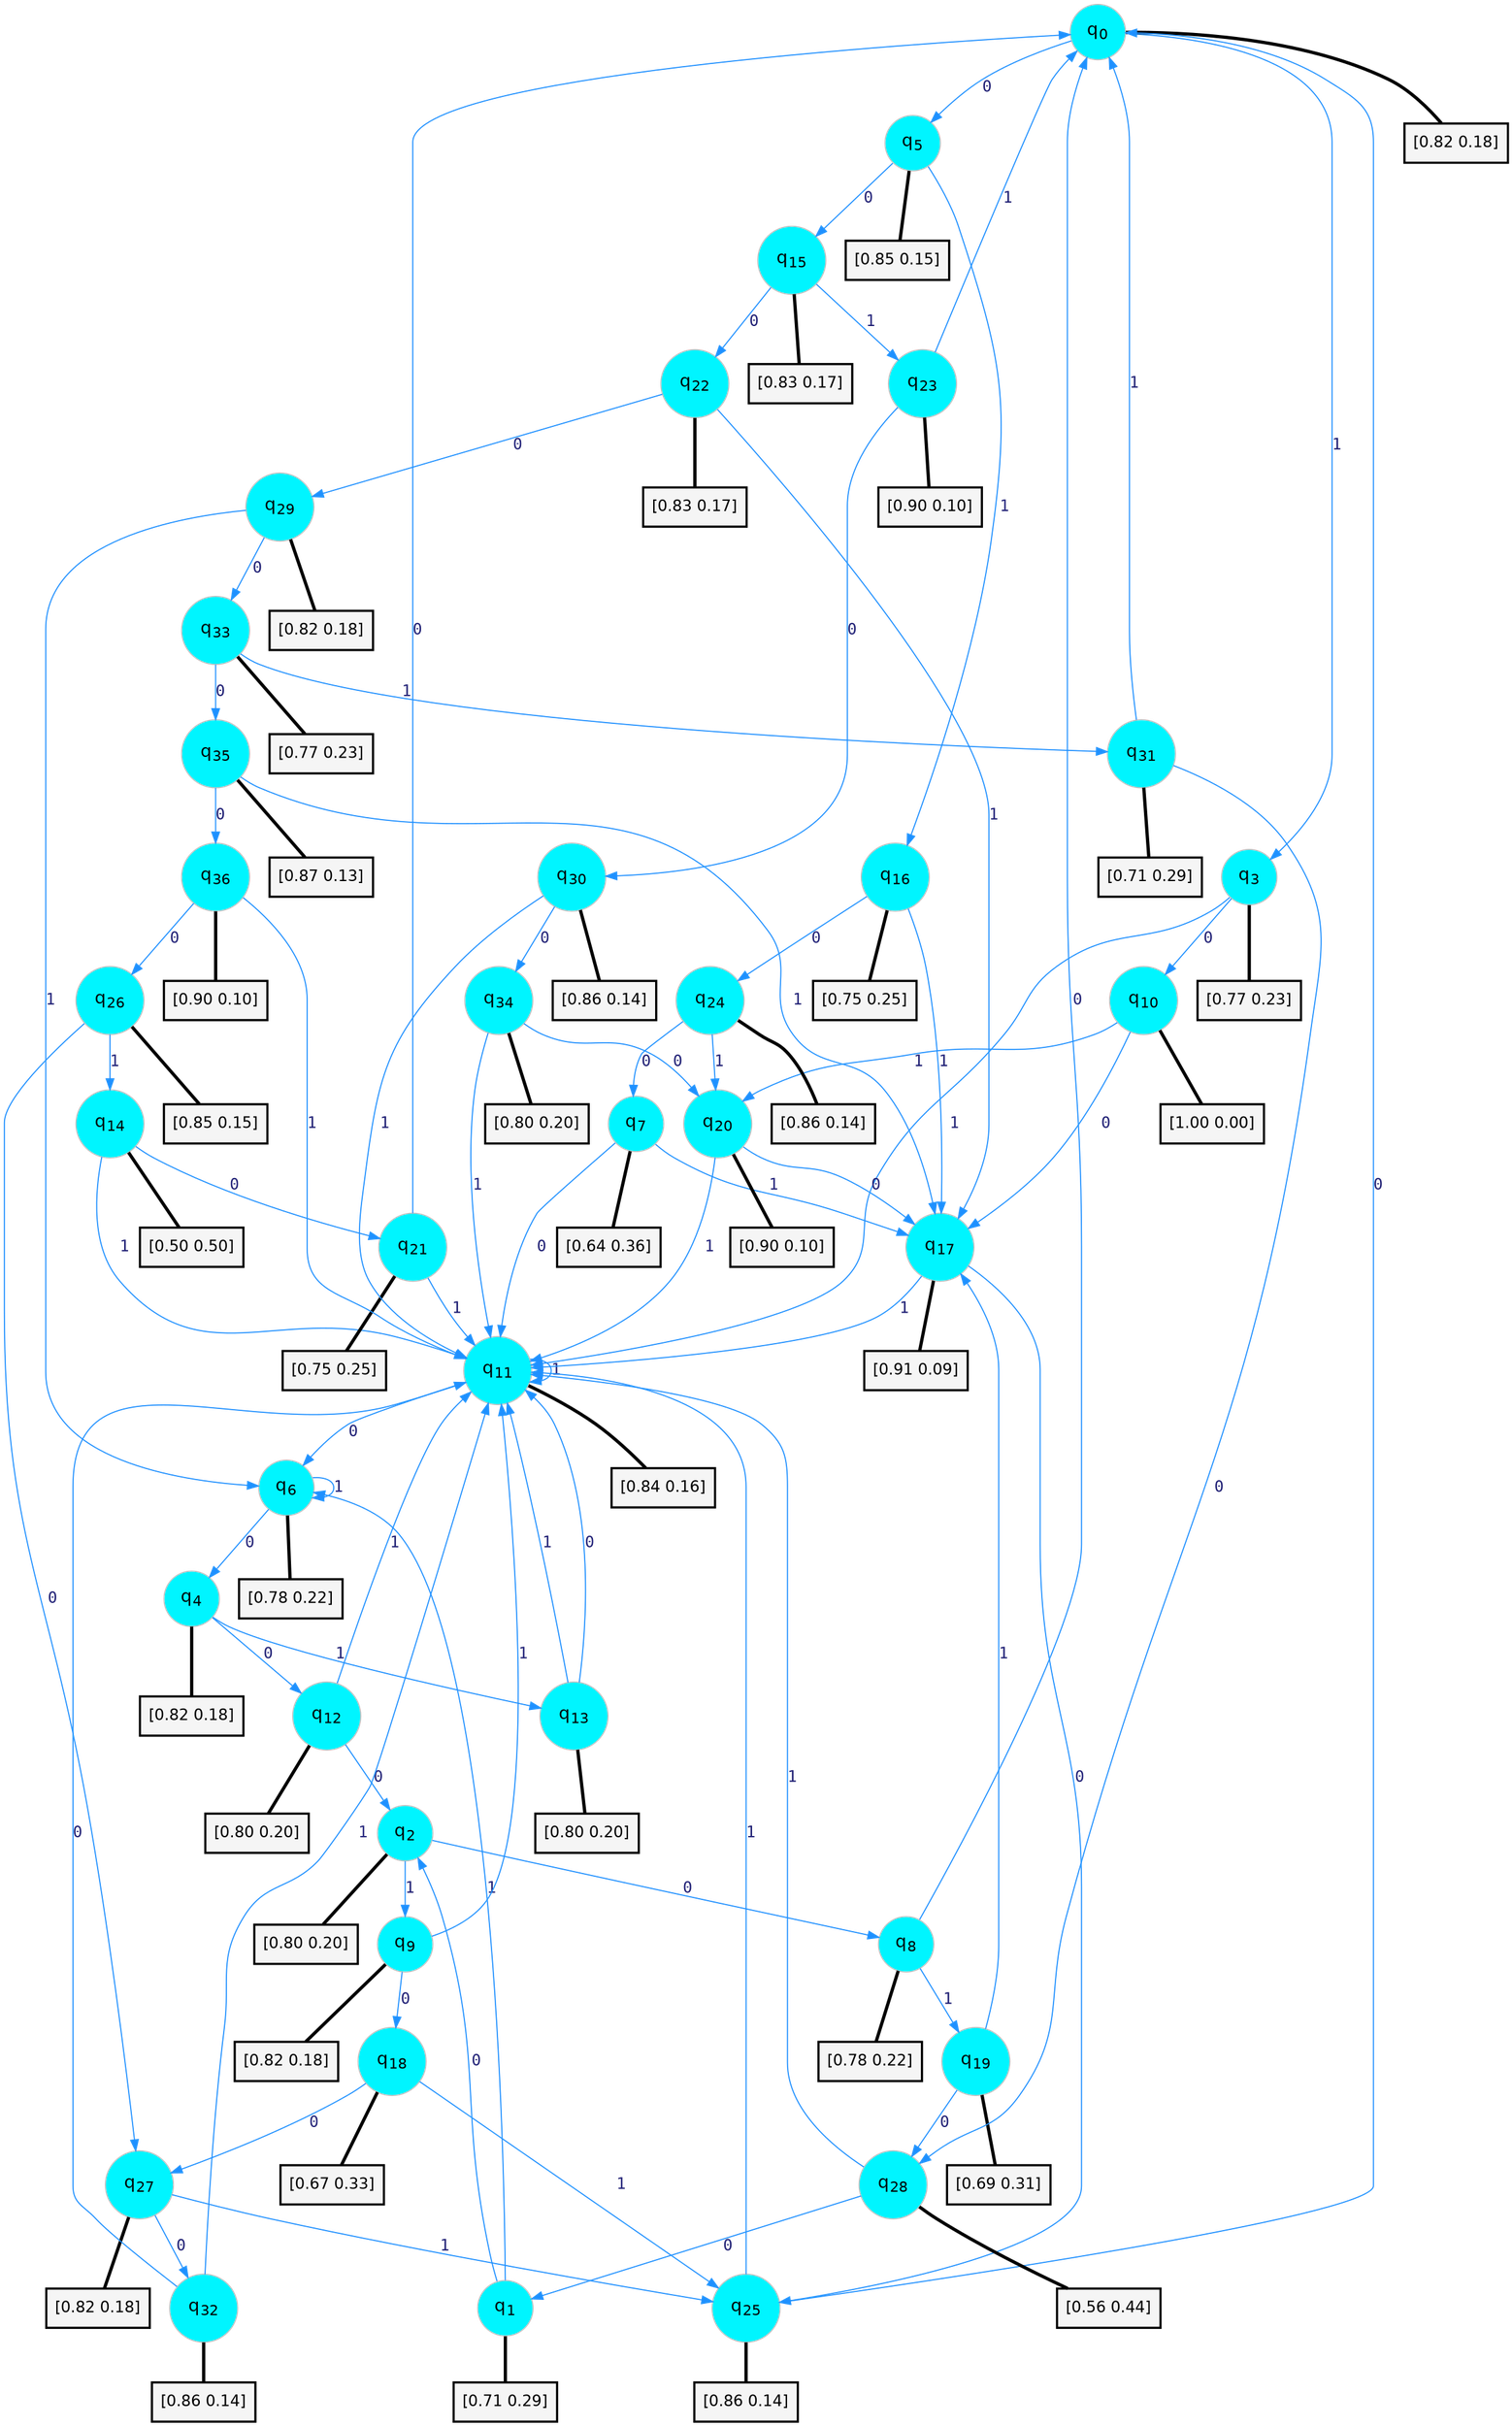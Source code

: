 digraph G {
graph [
bgcolor=transparent, dpi=300, rankdir=TD, size="40,25"];
node [
color=gray, fillcolor=turquoise1, fontcolor=black, fontname=Helvetica, fontsize=16, fontweight=bold, shape=circle, style=filled];
edge [
arrowsize=1, color=dodgerblue1, fontcolor=midnightblue, fontname=courier, fontweight=bold, penwidth=1, style=solid, weight=20];
0[label=<q<SUB>0</SUB>>];
1[label=<q<SUB>1</SUB>>];
2[label=<q<SUB>2</SUB>>];
3[label=<q<SUB>3</SUB>>];
4[label=<q<SUB>4</SUB>>];
5[label=<q<SUB>5</SUB>>];
6[label=<q<SUB>6</SUB>>];
7[label=<q<SUB>7</SUB>>];
8[label=<q<SUB>8</SUB>>];
9[label=<q<SUB>9</SUB>>];
10[label=<q<SUB>10</SUB>>];
11[label=<q<SUB>11</SUB>>];
12[label=<q<SUB>12</SUB>>];
13[label=<q<SUB>13</SUB>>];
14[label=<q<SUB>14</SUB>>];
15[label=<q<SUB>15</SUB>>];
16[label=<q<SUB>16</SUB>>];
17[label=<q<SUB>17</SUB>>];
18[label=<q<SUB>18</SUB>>];
19[label=<q<SUB>19</SUB>>];
20[label=<q<SUB>20</SUB>>];
21[label=<q<SUB>21</SUB>>];
22[label=<q<SUB>22</SUB>>];
23[label=<q<SUB>23</SUB>>];
24[label=<q<SUB>24</SUB>>];
25[label=<q<SUB>25</SUB>>];
26[label=<q<SUB>26</SUB>>];
27[label=<q<SUB>27</SUB>>];
28[label=<q<SUB>28</SUB>>];
29[label=<q<SUB>29</SUB>>];
30[label=<q<SUB>30</SUB>>];
31[label=<q<SUB>31</SUB>>];
32[label=<q<SUB>32</SUB>>];
33[label=<q<SUB>33</SUB>>];
34[label=<q<SUB>34</SUB>>];
35[label=<q<SUB>35</SUB>>];
36[label=<q<SUB>36</SUB>>];
37[label="[0.82 0.18]", shape=box,fontcolor=black, fontname=Helvetica, fontsize=14, penwidth=2, fillcolor=whitesmoke,color=black];
38[label="[0.71 0.29]", shape=box,fontcolor=black, fontname=Helvetica, fontsize=14, penwidth=2, fillcolor=whitesmoke,color=black];
39[label="[0.80 0.20]", shape=box,fontcolor=black, fontname=Helvetica, fontsize=14, penwidth=2, fillcolor=whitesmoke,color=black];
40[label="[0.77 0.23]", shape=box,fontcolor=black, fontname=Helvetica, fontsize=14, penwidth=2, fillcolor=whitesmoke,color=black];
41[label="[0.82 0.18]", shape=box,fontcolor=black, fontname=Helvetica, fontsize=14, penwidth=2, fillcolor=whitesmoke,color=black];
42[label="[0.85 0.15]", shape=box,fontcolor=black, fontname=Helvetica, fontsize=14, penwidth=2, fillcolor=whitesmoke,color=black];
43[label="[0.78 0.22]", shape=box,fontcolor=black, fontname=Helvetica, fontsize=14, penwidth=2, fillcolor=whitesmoke,color=black];
44[label="[0.64 0.36]", shape=box,fontcolor=black, fontname=Helvetica, fontsize=14, penwidth=2, fillcolor=whitesmoke,color=black];
45[label="[0.78 0.22]", shape=box,fontcolor=black, fontname=Helvetica, fontsize=14, penwidth=2, fillcolor=whitesmoke,color=black];
46[label="[0.82 0.18]", shape=box,fontcolor=black, fontname=Helvetica, fontsize=14, penwidth=2, fillcolor=whitesmoke,color=black];
47[label="[1.00 0.00]", shape=box,fontcolor=black, fontname=Helvetica, fontsize=14, penwidth=2, fillcolor=whitesmoke,color=black];
48[label="[0.84 0.16]", shape=box,fontcolor=black, fontname=Helvetica, fontsize=14, penwidth=2, fillcolor=whitesmoke,color=black];
49[label="[0.80 0.20]", shape=box,fontcolor=black, fontname=Helvetica, fontsize=14, penwidth=2, fillcolor=whitesmoke,color=black];
50[label="[0.80 0.20]", shape=box,fontcolor=black, fontname=Helvetica, fontsize=14, penwidth=2, fillcolor=whitesmoke,color=black];
51[label="[0.50 0.50]", shape=box,fontcolor=black, fontname=Helvetica, fontsize=14, penwidth=2, fillcolor=whitesmoke,color=black];
52[label="[0.83 0.17]", shape=box,fontcolor=black, fontname=Helvetica, fontsize=14, penwidth=2, fillcolor=whitesmoke,color=black];
53[label="[0.75 0.25]", shape=box,fontcolor=black, fontname=Helvetica, fontsize=14, penwidth=2, fillcolor=whitesmoke,color=black];
54[label="[0.91 0.09]", shape=box,fontcolor=black, fontname=Helvetica, fontsize=14, penwidth=2, fillcolor=whitesmoke,color=black];
55[label="[0.67 0.33]", shape=box,fontcolor=black, fontname=Helvetica, fontsize=14, penwidth=2, fillcolor=whitesmoke,color=black];
56[label="[0.69 0.31]", shape=box,fontcolor=black, fontname=Helvetica, fontsize=14, penwidth=2, fillcolor=whitesmoke,color=black];
57[label="[0.90 0.10]", shape=box,fontcolor=black, fontname=Helvetica, fontsize=14, penwidth=2, fillcolor=whitesmoke,color=black];
58[label="[0.75 0.25]", shape=box,fontcolor=black, fontname=Helvetica, fontsize=14, penwidth=2, fillcolor=whitesmoke,color=black];
59[label="[0.83 0.17]", shape=box,fontcolor=black, fontname=Helvetica, fontsize=14, penwidth=2, fillcolor=whitesmoke,color=black];
60[label="[0.90 0.10]", shape=box,fontcolor=black, fontname=Helvetica, fontsize=14, penwidth=2, fillcolor=whitesmoke,color=black];
61[label="[0.86 0.14]", shape=box,fontcolor=black, fontname=Helvetica, fontsize=14, penwidth=2, fillcolor=whitesmoke,color=black];
62[label="[0.86 0.14]", shape=box,fontcolor=black, fontname=Helvetica, fontsize=14, penwidth=2, fillcolor=whitesmoke,color=black];
63[label="[0.85 0.15]", shape=box,fontcolor=black, fontname=Helvetica, fontsize=14, penwidth=2, fillcolor=whitesmoke,color=black];
64[label="[0.82 0.18]", shape=box,fontcolor=black, fontname=Helvetica, fontsize=14, penwidth=2, fillcolor=whitesmoke,color=black];
65[label="[0.56 0.44]", shape=box,fontcolor=black, fontname=Helvetica, fontsize=14, penwidth=2, fillcolor=whitesmoke,color=black];
66[label="[0.82 0.18]", shape=box,fontcolor=black, fontname=Helvetica, fontsize=14, penwidth=2, fillcolor=whitesmoke,color=black];
67[label="[0.86 0.14]", shape=box,fontcolor=black, fontname=Helvetica, fontsize=14, penwidth=2, fillcolor=whitesmoke,color=black];
68[label="[0.71 0.29]", shape=box,fontcolor=black, fontname=Helvetica, fontsize=14, penwidth=2, fillcolor=whitesmoke,color=black];
69[label="[0.86 0.14]", shape=box,fontcolor=black, fontname=Helvetica, fontsize=14, penwidth=2, fillcolor=whitesmoke,color=black];
70[label="[0.77 0.23]", shape=box,fontcolor=black, fontname=Helvetica, fontsize=14, penwidth=2, fillcolor=whitesmoke,color=black];
71[label="[0.80 0.20]", shape=box,fontcolor=black, fontname=Helvetica, fontsize=14, penwidth=2, fillcolor=whitesmoke,color=black];
72[label="[0.87 0.13]", shape=box,fontcolor=black, fontname=Helvetica, fontsize=14, penwidth=2, fillcolor=whitesmoke,color=black];
73[label="[0.90 0.10]", shape=box,fontcolor=black, fontname=Helvetica, fontsize=14, penwidth=2, fillcolor=whitesmoke,color=black];
0->5 [label=0];
0->3 [label=1];
0->37 [arrowhead=none, penwidth=3,color=black];
1->2 [label=0];
1->6 [label=1];
1->38 [arrowhead=none, penwidth=3,color=black];
2->8 [label=0];
2->9 [label=1];
2->39 [arrowhead=none, penwidth=3,color=black];
3->10 [label=0];
3->11 [label=1];
3->40 [arrowhead=none, penwidth=3,color=black];
4->12 [label=0];
4->13 [label=1];
4->41 [arrowhead=none, penwidth=3,color=black];
5->15 [label=0];
5->16 [label=1];
5->42 [arrowhead=none, penwidth=3,color=black];
6->4 [label=0];
6->6 [label=1];
6->43 [arrowhead=none, penwidth=3,color=black];
7->11 [label=0];
7->17 [label=1];
7->44 [arrowhead=none, penwidth=3,color=black];
8->0 [label=0];
8->19 [label=1];
8->45 [arrowhead=none, penwidth=3,color=black];
9->18 [label=0];
9->11 [label=1];
9->46 [arrowhead=none, penwidth=3,color=black];
10->17 [label=0];
10->20 [label=1];
10->47 [arrowhead=none, penwidth=3,color=black];
11->6 [label=0];
11->11 [label=1];
11->48 [arrowhead=none, penwidth=3,color=black];
12->2 [label=0];
12->11 [label=1];
12->49 [arrowhead=none, penwidth=3,color=black];
13->11 [label=0];
13->11 [label=1];
13->50 [arrowhead=none, penwidth=3,color=black];
14->21 [label=0];
14->11 [label=1];
14->51 [arrowhead=none, penwidth=3,color=black];
15->22 [label=0];
15->23 [label=1];
15->52 [arrowhead=none, penwidth=3,color=black];
16->24 [label=0];
16->17 [label=1];
16->53 [arrowhead=none, penwidth=3,color=black];
17->25 [label=0];
17->11 [label=1];
17->54 [arrowhead=none, penwidth=3,color=black];
18->27 [label=0];
18->25 [label=1];
18->55 [arrowhead=none, penwidth=3,color=black];
19->28 [label=0];
19->17 [label=1];
19->56 [arrowhead=none, penwidth=3,color=black];
20->17 [label=0];
20->11 [label=1];
20->57 [arrowhead=none, penwidth=3,color=black];
21->0 [label=0];
21->11 [label=1];
21->58 [arrowhead=none, penwidth=3,color=black];
22->29 [label=0];
22->17 [label=1];
22->59 [arrowhead=none, penwidth=3,color=black];
23->30 [label=0];
23->0 [label=1];
23->60 [arrowhead=none, penwidth=3,color=black];
24->7 [label=0];
24->20 [label=1];
24->61 [arrowhead=none, penwidth=3,color=black];
25->0 [label=0];
25->11 [label=1];
25->62 [arrowhead=none, penwidth=3,color=black];
26->27 [label=0];
26->14 [label=1];
26->63 [arrowhead=none, penwidth=3,color=black];
27->32 [label=0];
27->25 [label=1];
27->64 [arrowhead=none, penwidth=3,color=black];
28->1 [label=0];
28->11 [label=1];
28->65 [arrowhead=none, penwidth=3,color=black];
29->33 [label=0];
29->6 [label=1];
29->66 [arrowhead=none, penwidth=3,color=black];
30->34 [label=0];
30->11 [label=1];
30->67 [arrowhead=none, penwidth=3,color=black];
31->28 [label=0];
31->0 [label=1];
31->68 [arrowhead=none, penwidth=3,color=black];
32->11 [label=0];
32->11 [label=1];
32->69 [arrowhead=none, penwidth=3,color=black];
33->35 [label=0];
33->31 [label=1];
33->70 [arrowhead=none, penwidth=3,color=black];
34->20 [label=0];
34->11 [label=1];
34->71 [arrowhead=none, penwidth=3,color=black];
35->36 [label=0];
35->17 [label=1];
35->72 [arrowhead=none, penwidth=3,color=black];
36->26 [label=0];
36->11 [label=1];
36->73 [arrowhead=none, penwidth=3,color=black];
}
